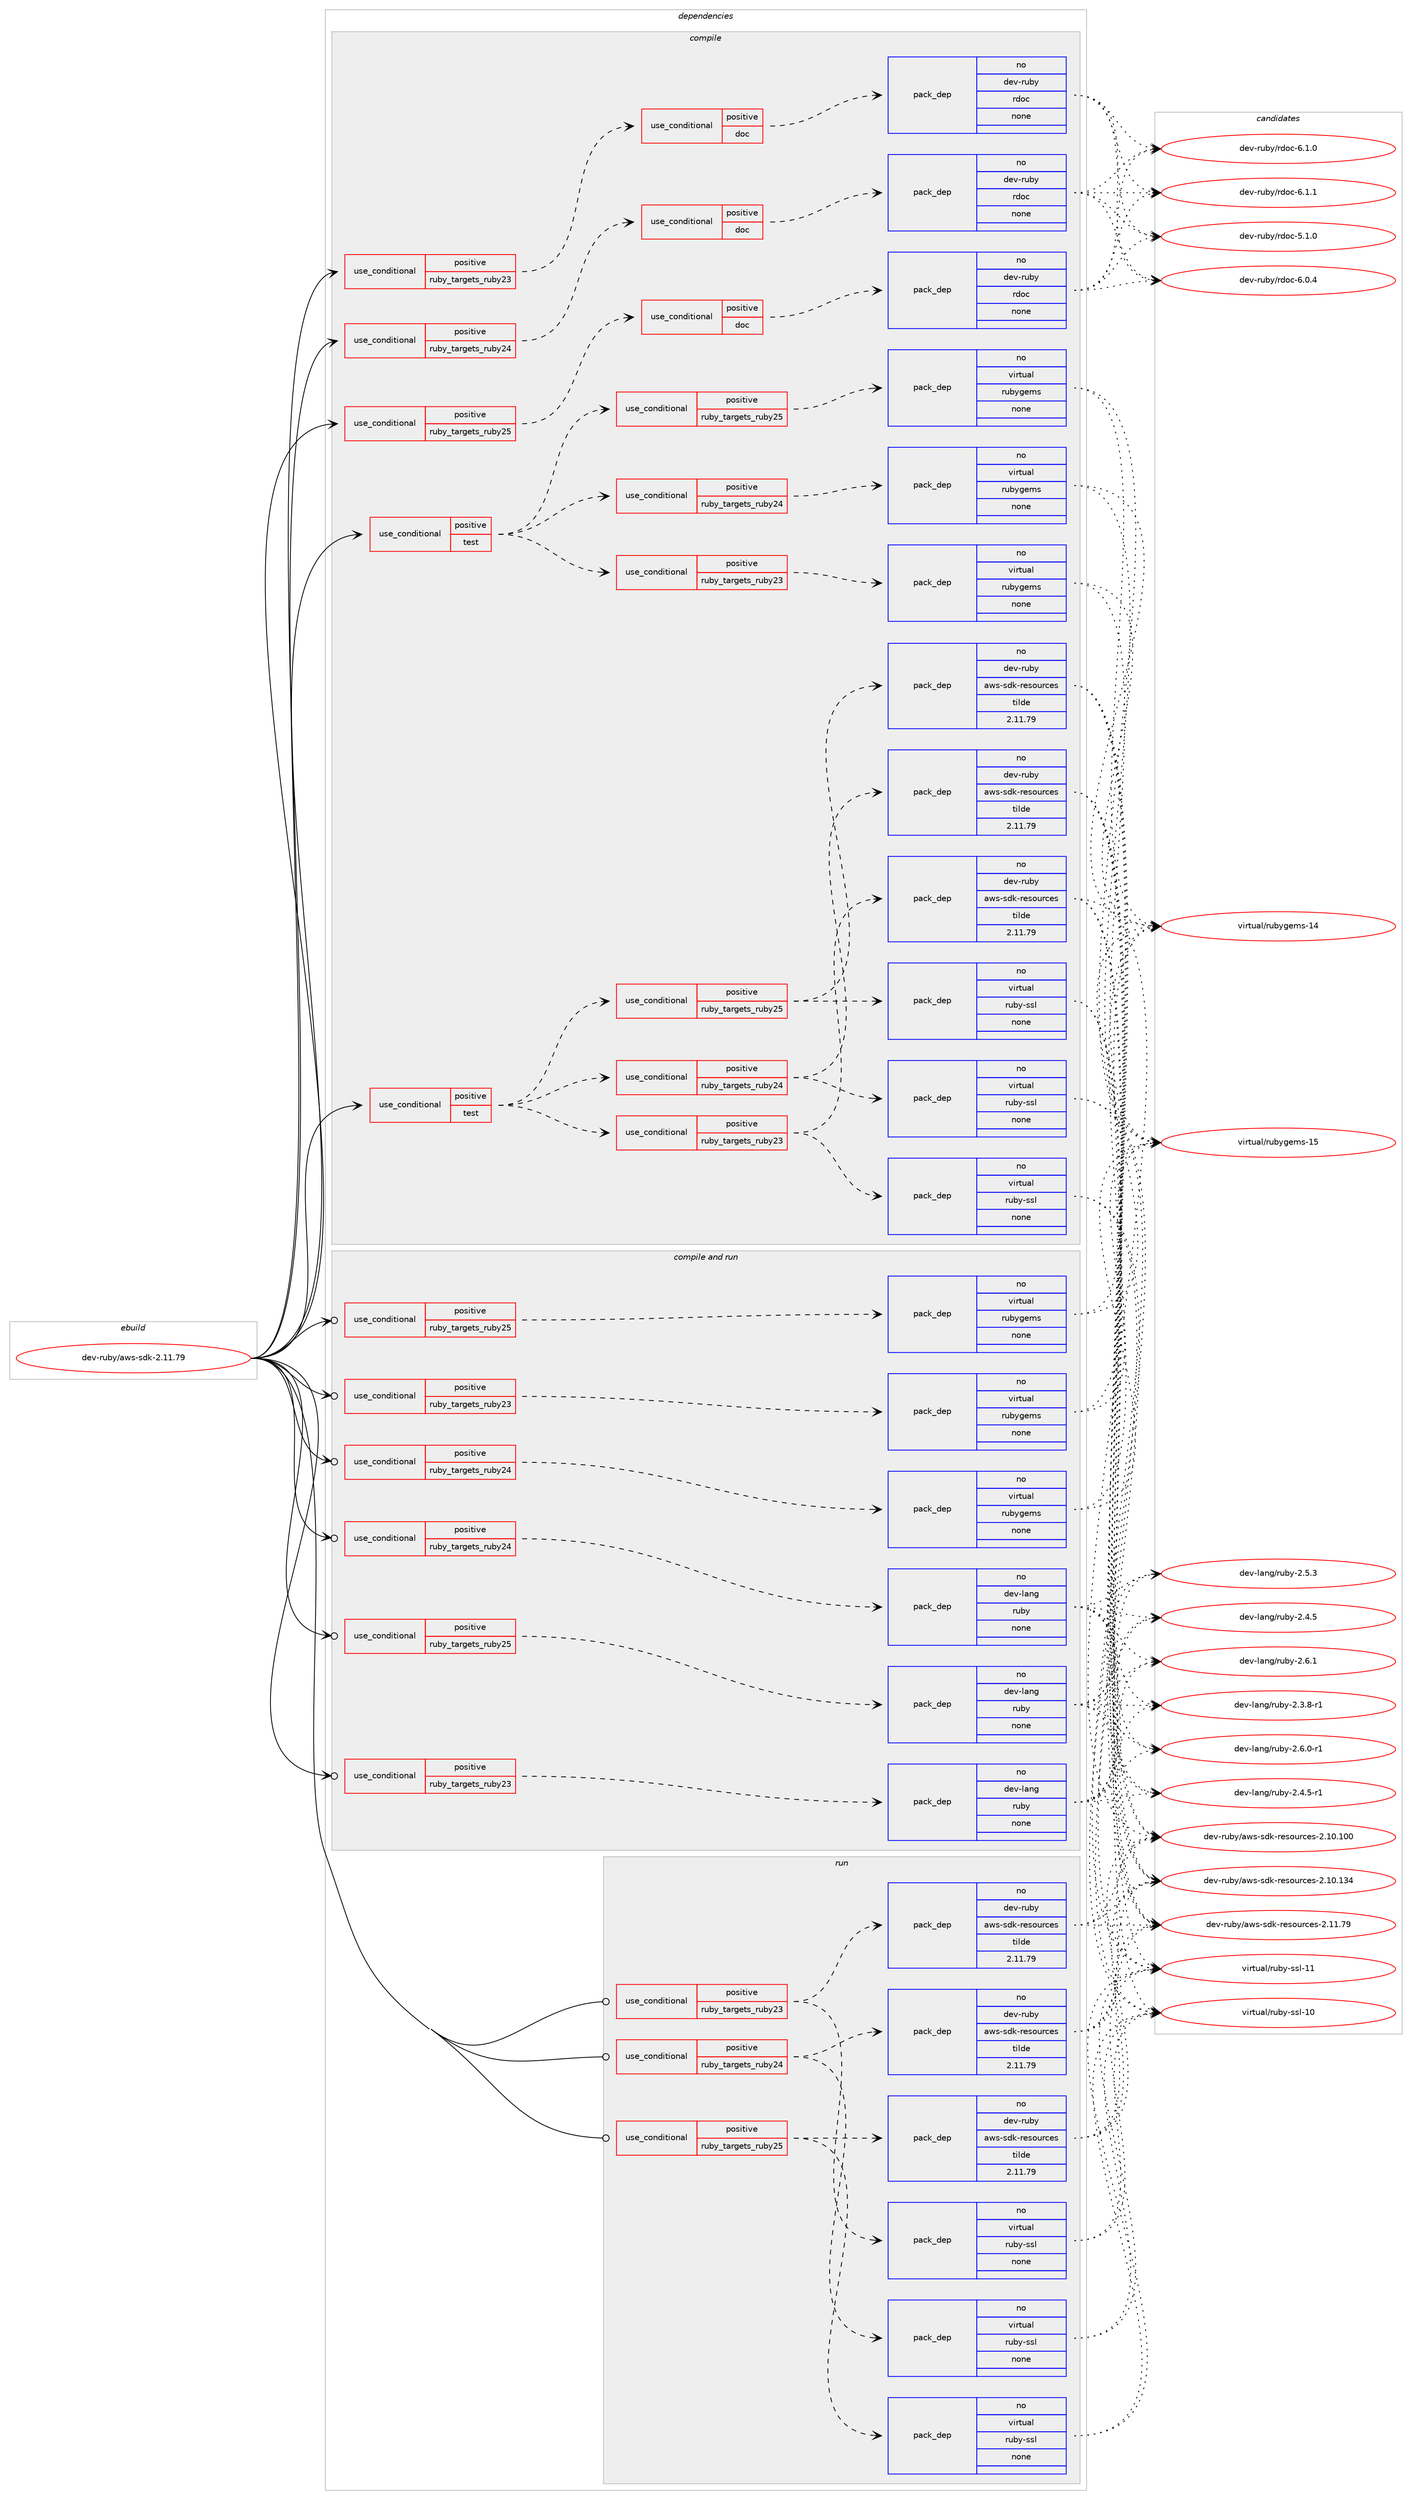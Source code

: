 digraph prolog {

# *************
# Graph options
# *************

newrank=true;
concentrate=true;
compound=true;
graph [rankdir=LR,fontname=Helvetica,fontsize=10,ranksep=1.5];#, ranksep=2.5, nodesep=0.2];
edge  [arrowhead=vee];
node  [fontname=Helvetica,fontsize=10];

# **********
# The ebuild
# **********

subgraph cluster_leftcol {
color=gray;
rank=same;
label=<<i>ebuild</i>>;
id [label="dev-ruby/aws-sdk-2.11.79", color=red, width=4, href="../dev-ruby/aws-sdk-2.11.79.svg"];
}

# ****************
# The dependencies
# ****************

subgraph cluster_midcol {
color=gray;
label=<<i>dependencies</i>>;
subgraph cluster_compile {
fillcolor="#eeeeee";
style=filled;
label=<<i>compile</i>>;
subgraph cond394244 {
dependency1482670 [label=<<TABLE BORDER="0" CELLBORDER="1" CELLSPACING="0" CELLPADDING="4"><TR><TD ROWSPAN="3" CELLPADDING="10">use_conditional</TD></TR><TR><TD>positive</TD></TR><TR><TD>ruby_targets_ruby23</TD></TR></TABLE>>, shape=none, color=red];
subgraph cond394245 {
dependency1482671 [label=<<TABLE BORDER="0" CELLBORDER="1" CELLSPACING="0" CELLPADDING="4"><TR><TD ROWSPAN="3" CELLPADDING="10">use_conditional</TD></TR><TR><TD>positive</TD></TR><TR><TD>doc</TD></TR></TABLE>>, shape=none, color=red];
subgraph pack1064994 {
dependency1482672 [label=<<TABLE BORDER="0" CELLBORDER="1" CELLSPACING="0" CELLPADDING="4" WIDTH="220"><TR><TD ROWSPAN="6" CELLPADDING="30">pack_dep</TD></TR><TR><TD WIDTH="110">no</TD></TR><TR><TD>dev-ruby</TD></TR><TR><TD>rdoc</TD></TR><TR><TD>none</TD></TR><TR><TD></TD></TR></TABLE>>, shape=none, color=blue];
}
dependency1482671:e -> dependency1482672:w [weight=20,style="dashed",arrowhead="vee"];
}
dependency1482670:e -> dependency1482671:w [weight=20,style="dashed",arrowhead="vee"];
}
id:e -> dependency1482670:w [weight=20,style="solid",arrowhead="vee"];
subgraph cond394246 {
dependency1482673 [label=<<TABLE BORDER="0" CELLBORDER="1" CELLSPACING="0" CELLPADDING="4"><TR><TD ROWSPAN="3" CELLPADDING="10">use_conditional</TD></TR><TR><TD>positive</TD></TR><TR><TD>ruby_targets_ruby24</TD></TR></TABLE>>, shape=none, color=red];
subgraph cond394247 {
dependency1482674 [label=<<TABLE BORDER="0" CELLBORDER="1" CELLSPACING="0" CELLPADDING="4"><TR><TD ROWSPAN="3" CELLPADDING="10">use_conditional</TD></TR><TR><TD>positive</TD></TR><TR><TD>doc</TD></TR></TABLE>>, shape=none, color=red];
subgraph pack1064995 {
dependency1482675 [label=<<TABLE BORDER="0" CELLBORDER="1" CELLSPACING="0" CELLPADDING="4" WIDTH="220"><TR><TD ROWSPAN="6" CELLPADDING="30">pack_dep</TD></TR><TR><TD WIDTH="110">no</TD></TR><TR><TD>dev-ruby</TD></TR><TR><TD>rdoc</TD></TR><TR><TD>none</TD></TR><TR><TD></TD></TR></TABLE>>, shape=none, color=blue];
}
dependency1482674:e -> dependency1482675:w [weight=20,style="dashed",arrowhead="vee"];
}
dependency1482673:e -> dependency1482674:w [weight=20,style="dashed",arrowhead="vee"];
}
id:e -> dependency1482673:w [weight=20,style="solid",arrowhead="vee"];
subgraph cond394248 {
dependency1482676 [label=<<TABLE BORDER="0" CELLBORDER="1" CELLSPACING="0" CELLPADDING="4"><TR><TD ROWSPAN="3" CELLPADDING="10">use_conditional</TD></TR><TR><TD>positive</TD></TR><TR><TD>ruby_targets_ruby25</TD></TR></TABLE>>, shape=none, color=red];
subgraph cond394249 {
dependency1482677 [label=<<TABLE BORDER="0" CELLBORDER="1" CELLSPACING="0" CELLPADDING="4"><TR><TD ROWSPAN="3" CELLPADDING="10">use_conditional</TD></TR><TR><TD>positive</TD></TR><TR><TD>doc</TD></TR></TABLE>>, shape=none, color=red];
subgraph pack1064996 {
dependency1482678 [label=<<TABLE BORDER="0" CELLBORDER="1" CELLSPACING="0" CELLPADDING="4" WIDTH="220"><TR><TD ROWSPAN="6" CELLPADDING="30">pack_dep</TD></TR><TR><TD WIDTH="110">no</TD></TR><TR><TD>dev-ruby</TD></TR><TR><TD>rdoc</TD></TR><TR><TD>none</TD></TR><TR><TD></TD></TR></TABLE>>, shape=none, color=blue];
}
dependency1482677:e -> dependency1482678:w [weight=20,style="dashed",arrowhead="vee"];
}
dependency1482676:e -> dependency1482677:w [weight=20,style="dashed",arrowhead="vee"];
}
id:e -> dependency1482676:w [weight=20,style="solid",arrowhead="vee"];
subgraph cond394250 {
dependency1482679 [label=<<TABLE BORDER="0" CELLBORDER="1" CELLSPACING="0" CELLPADDING="4"><TR><TD ROWSPAN="3" CELLPADDING="10">use_conditional</TD></TR><TR><TD>positive</TD></TR><TR><TD>test</TD></TR></TABLE>>, shape=none, color=red];
subgraph cond394251 {
dependency1482680 [label=<<TABLE BORDER="0" CELLBORDER="1" CELLSPACING="0" CELLPADDING="4"><TR><TD ROWSPAN="3" CELLPADDING="10">use_conditional</TD></TR><TR><TD>positive</TD></TR><TR><TD>ruby_targets_ruby23</TD></TR></TABLE>>, shape=none, color=red];
subgraph pack1064997 {
dependency1482681 [label=<<TABLE BORDER="0" CELLBORDER="1" CELLSPACING="0" CELLPADDING="4" WIDTH="220"><TR><TD ROWSPAN="6" CELLPADDING="30">pack_dep</TD></TR><TR><TD WIDTH="110">no</TD></TR><TR><TD>virtual</TD></TR><TR><TD>ruby-ssl</TD></TR><TR><TD>none</TD></TR><TR><TD></TD></TR></TABLE>>, shape=none, color=blue];
}
dependency1482680:e -> dependency1482681:w [weight=20,style="dashed",arrowhead="vee"];
subgraph pack1064998 {
dependency1482682 [label=<<TABLE BORDER="0" CELLBORDER="1" CELLSPACING="0" CELLPADDING="4" WIDTH="220"><TR><TD ROWSPAN="6" CELLPADDING="30">pack_dep</TD></TR><TR><TD WIDTH="110">no</TD></TR><TR><TD>dev-ruby</TD></TR><TR><TD>aws-sdk-resources</TD></TR><TR><TD>tilde</TD></TR><TR><TD>2.11.79</TD></TR></TABLE>>, shape=none, color=blue];
}
dependency1482680:e -> dependency1482682:w [weight=20,style="dashed",arrowhead="vee"];
}
dependency1482679:e -> dependency1482680:w [weight=20,style="dashed",arrowhead="vee"];
subgraph cond394252 {
dependency1482683 [label=<<TABLE BORDER="0" CELLBORDER="1" CELLSPACING="0" CELLPADDING="4"><TR><TD ROWSPAN="3" CELLPADDING="10">use_conditional</TD></TR><TR><TD>positive</TD></TR><TR><TD>ruby_targets_ruby24</TD></TR></TABLE>>, shape=none, color=red];
subgraph pack1064999 {
dependency1482684 [label=<<TABLE BORDER="0" CELLBORDER="1" CELLSPACING="0" CELLPADDING="4" WIDTH="220"><TR><TD ROWSPAN="6" CELLPADDING="30">pack_dep</TD></TR><TR><TD WIDTH="110">no</TD></TR><TR><TD>virtual</TD></TR><TR><TD>ruby-ssl</TD></TR><TR><TD>none</TD></TR><TR><TD></TD></TR></TABLE>>, shape=none, color=blue];
}
dependency1482683:e -> dependency1482684:w [weight=20,style="dashed",arrowhead="vee"];
subgraph pack1065000 {
dependency1482685 [label=<<TABLE BORDER="0" CELLBORDER="1" CELLSPACING="0" CELLPADDING="4" WIDTH="220"><TR><TD ROWSPAN="6" CELLPADDING="30">pack_dep</TD></TR><TR><TD WIDTH="110">no</TD></TR><TR><TD>dev-ruby</TD></TR><TR><TD>aws-sdk-resources</TD></TR><TR><TD>tilde</TD></TR><TR><TD>2.11.79</TD></TR></TABLE>>, shape=none, color=blue];
}
dependency1482683:e -> dependency1482685:w [weight=20,style="dashed",arrowhead="vee"];
}
dependency1482679:e -> dependency1482683:w [weight=20,style="dashed",arrowhead="vee"];
subgraph cond394253 {
dependency1482686 [label=<<TABLE BORDER="0" CELLBORDER="1" CELLSPACING="0" CELLPADDING="4"><TR><TD ROWSPAN="3" CELLPADDING="10">use_conditional</TD></TR><TR><TD>positive</TD></TR><TR><TD>ruby_targets_ruby25</TD></TR></TABLE>>, shape=none, color=red];
subgraph pack1065001 {
dependency1482687 [label=<<TABLE BORDER="0" CELLBORDER="1" CELLSPACING="0" CELLPADDING="4" WIDTH="220"><TR><TD ROWSPAN="6" CELLPADDING="30">pack_dep</TD></TR><TR><TD WIDTH="110">no</TD></TR><TR><TD>virtual</TD></TR><TR><TD>ruby-ssl</TD></TR><TR><TD>none</TD></TR><TR><TD></TD></TR></TABLE>>, shape=none, color=blue];
}
dependency1482686:e -> dependency1482687:w [weight=20,style="dashed",arrowhead="vee"];
subgraph pack1065002 {
dependency1482688 [label=<<TABLE BORDER="0" CELLBORDER="1" CELLSPACING="0" CELLPADDING="4" WIDTH="220"><TR><TD ROWSPAN="6" CELLPADDING="30">pack_dep</TD></TR><TR><TD WIDTH="110">no</TD></TR><TR><TD>dev-ruby</TD></TR><TR><TD>aws-sdk-resources</TD></TR><TR><TD>tilde</TD></TR><TR><TD>2.11.79</TD></TR></TABLE>>, shape=none, color=blue];
}
dependency1482686:e -> dependency1482688:w [weight=20,style="dashed",arrowhead="vee"];
}
dependency1482679:e -> dependency1482686:w [weight=20,style="dashed",arrowhead="vee"];
}
id:e -> dependency1482679:w [weight=20,style="solid",arrowhead="vee"];
subgraph cond394254 {
dependency1482689 [label=<<TABLE BORDER="0" CELLBORDER="1" CELLSPACING="0" CELLPADDING="4"><TR><TD ROWSPAN="3" CELLPADDING="10">use_conditional</TD></TR><TR><TD>positive</TD></TR><TR><TD>test</TD></TR></TABLE>>, shape=none, color=red];
subgraph cond394255 {
dependency1482690 [label=<<TABLE BORDER="0" CELLBORDER="1" CELLSPACING="0" CELLPADDING="4"><TR><TD ROWSPAN="3" CELLPADDING="10">use_conditional</TD></TR><TR><TD>positive</TD></TR><TR><TD>ruby_targets_ruby23</TD></TR></TABLE>>, shape=none, color=red];
subgraph pack1065003 {
dependency1482691 [label=<<TABLE BORDER="0" CELLBORDER="1" CELLSPACING="0" CELLPADDING="4" WIDTH="220"><TR><TD ROWSPAN="6" CELLPADDING="30">pack_dep</TD></TR><TR><TD WIDTH="110">no</TD></TR><TR><TD>virtual</TD></TR><TR><TD>rubygems</TD></TR><TR><TD>none</TD></TR><TR><TD></TD></TR></TABLE>>, shape=none, color=blue];
}
dependency1482690:e -> dependency1482691:w [weight=20,style="dashed",arrowhead="vee"];
}
dependency1482689:e -> dependency1482690:w [weight=20,style="dashed",arrowhead="vee"];
subgraph cond394256 {
dependency1482692 [label=<<TABLE BORDER="0" CELLBORDER="1" CELLSPACING="0" CELLPADDING="4"><TR><TD ROWSPAN="3" CELLPADDING="10">use_conditional</TD></TR><TR><TD>positive</TD></TR><TR><TD>ruby_targets_ruby24</TD></TR></TABLE>>, shape=none, color=red];
subgraph pack1065004 {
dependency1482693 [label=<<TABLE BORDER="0" CELLBORDER="1" CELLSPACING="0" CELLPADDING="4" WIDTH="220"><TR><TD ROWSPAN="6" CELLPADDING="30">pack_dep</TD></TR><TR><TD WIDTH="110">no</TD></TR><TR><TD>virtual</TD></TR><TR><TD>rubygems</TD></TR><TR><TD>none</TD></TR><TR><TD></TD></TR></TABLE>>, shape=none, color=blue];
}
dependency1482692:e -> dependency1482693:w [weight=20,style="dashed",arrowhead="vee"];
}
dependency1482689:e -> dependency1482692:w [weight=20,style="dashed",arrowhead="vee"];
subgraph cond394257 {
dependency1482694 [label=<<TABLE BORDER="0" CELLBORDER="1" CELLSPACING="0" CELLPADDING="4"><TR><TD ROWSPAN="3" CELLPADDING="10">use_conditional</TD></TR><TR><TD>positive</TD></TR><TR><TD>ruby_targets_ruby25</TD></TR></TABLE>>, shape=none, color=red];
subgraph pack1065005 {
dependency1482695 [label=<<TABLE BORDER="0" CELLBORDER="1" CELLSPACING="0" CELLPADDING="4" WIDTH="220"><TR><TD ROWSPAN="6" CELLPADDING="30">pack_dep</TD></TR><TR><TD WIDTH="110">no</TD></TR><TR><TD>virtual</TD></TR><TR><TD>rubygems</TD></TR><TR><TD>none</TD></TR><TR><TD></TD></TR></TABLE>>, shape=none, color=blue];
}
dependency1482694:e -> dependency1482695:w [weight=20,style="dashed",arrowhead="vee"];
}
dependency1482689:e -> dependency1482694:w [weight=20,style="dashed",arrowhead="vee"];
}
id:e -> dependency1482689:w [weight=20,style="solid",arrowhead="vee"];
}
subgraph cluster_compileandrun {
fillcolor="#eeeeee";
style=filled;
label=<<i>compile and run</i>>;
subgraph cond394258 {
dependency1482696 [label=<<TABLE BORDER="0" CELLBORDER="1" CELLSPACING="0" CELLPADDING="4"><TR><TD ROWSPAN="3" CELLPADDING="10">use_conditional</TD></TR><TR><TD>positive</TD></TR><TR><TD>ruby_targets_ruby23</TD></TR></TABLE>>, shape=none, color=red];
subgraph pack1065006 {
dependency1482697 [label=<<TABLE BORDER="0" CELLBORDER="1" CELLSPACING="0" CELLPADDING="4" WIDTH="220"><TR><TD ROWSPAN="6" CELLPADDING="30">pack_dep</TD></TR><TR><TD WIDTH="110">no</TD></TR><TR><TD>dev-lang</TD></TR><TR><TD>ruby</TD></TR><TR><TD>none</TD></TR><TR><TD></TD></TR></TABLE>>, shape=none, color=blue];
}
dependency1482696:e -> dependency1482697:w [weight=20,style="dashed",arrowhead="vee"];
}
id:e -> dependency1482696:w [weight=20,style="solid",arrowhead="odotvee"];
subgraph cond394259 {
dependency1482698 [label=<<TABLE BORDER="0" CELLBORDER="1" CELLSPACING="0" CELLPADDING="4"><TR><TD ROWSPAN="3" CELLPADDING="10">use_conditional</TD></TR><TR><TD>positive</TD></TR><TR><TD>ruby_targets_ruby23</TD></TR></TABLE>>, shape=none, color=red];
subgraph pack1065007 {
dependency1482699 [label=<<TABLE BORDER="0" CELLBORDER="1" CELLSPACING="0" CELLPADDING="4" WIDTH="220"><TR><TD ROWSPAN="6" CELLPADDING="30">pack_dep</TD></TR><TR><TD WIDTH="110">no</TD></TR><TR><TD>virtual</TD></TR><TR><TD>rubygems</TD></TR><TR><TD>none</TD></TR><TR><TD></TD></TR></TABLE>>, shape=none, color=blue];
}
dependency1482698:e -> dependency1482699:w [weight=20,style="dashed",arrowhead="vee"];
}
id:e -> dependency1482698:w [weight=20,style="solid",arrowhead="odotvee"];
subgraph cond394260 {
dependency1482700 [label=<<TABLE BORDER="0" CELLBORDER="1" CELLSPACING="0" CELLPADDING="4"><TR><TD ROWSPAN="3" CELLPADDING="10">use_conditional</TD></TR><TR><TD>positive</TD></TR><TR><TD>ruby_targets_ruby24</TD></TR></TABLE>>, shape=none, color=red];
subgraph pack1065008 {
dependency1482701 [label=<<TABLE BORDER="0" CELLBORDER="1" CELLSPACING="0" CELLPADDING="4" WIDTH="220"><TR><TD ROWSPAN="6" CELLPADDING="30">pack_dep</TD></TR><TR><TD WIDTH="110">no</TD></TR><TR><TD>dev-lang</TD></TR><TR><TD>ruby</TD></TR><TR><TD>none</TD></TR><TR><TD></TD></TR></TABLE>>, shape=none, color=blue];
}
dependency1482700:e -> dependency1482701:w [weight=20,style="dashed",arrowhead="vee"];
}
id:e -> dependency1482700:w [weight=20,style="solid",arrowhead="odotvee"];
subgraph cond394261 {
dependency1482702 [label=<<TABLE BORDER="0" CELLBORDER="1" CELLSPACING="0" CELLPADDING="4"><TR><TD ROWSPAN="3" CELLPADDING="10">use_conditional</TD></TR><TR><TD>positive</TD></TR><TR><TD>ruby_targets_ruby24</TD></TR></TABLE>>, shape=none, color=red];
subgraph pack1065009 {
dependency1482703 [label=<<TABLE BORDER="0" CELLBORDER="1" CELLSPACING="0" CELLPADDING="4" WIDTH="220"><TR><TD ROWSPAN="6" CELLPADDING="30">pack_dep</TD></TR><TR><TD WIDTH="110">no</TD></TR><TR><TD>virtual</TD></TR><TR><TD>rubygems</TD></TR><TR><TD>none</TD></TR><TR><TD></TD></TR></TABLE>>, shape=none, color=blue];
}
dependency1482702:e -> dependency1482703:w [weight=20,style="dashed",arrowhead="vee"];
}
id:e -> dependency1482702:w [weight=20,style="solid",arrowhead="odotvee"];
subgraph cond394262 {
dependency1482704 [label=<<TABLE BORDER="0" CELLBORDER="1" CELLSPACING="0" CELLPADDING="4"><TR><TD ROWSPAN="3" CELLPADDING="10">use_conditional</TD></TR><TR><TD>positive</TD></TR><TR><TD>ruby_targets_ruby25</TD></TR></TABLE>>, shape=none, color=red];
subgraph pack1065010 {
dependency1482705 [label=<<TABLE BORDER="0" CELLBORDER="1" CELLSPACING="0" CELLPADDING="4" WIDTH="220"><TR><TD ROWSPAN="6" CELLPADDING="30">pack_dep</TD></TR><TR><TD WIDTH="110">no</TD></TR><TR><TD>dev-lang</TD></TR><TR><TD>ruby</TD></TR><TR><TD>none</TD></TR><TR><TD></TD></TR></TABLE>>, shape=none, color=blue];
}
dependency1482704:e -> dependency1482705:w [weight=20,style="dashed",arrowhead="vee"];
}
id:e -> dependency1482704:w [weight=20,style="solid",arrowhead="odotvee"];
subgraph cond394263 {
dependency1482706 [label=<<TABLE BORDER="0" CELLBORDER="1" CELLSPACING="0" CELLPADDING="4"><TR><TD ROWSPAN="3" CELLPADDING="10">use_conditional</TD></TR><TR><TD>positive</TD></TR><TR><TD>ruby_targets_ruby25</TD></TR></TABLE>>, shape=none, color=red];
subgraph pack1065011 {
dependency1482707 [label=<<TABLE BORDER="0" CELLBORDER="1" CELLSPACING="0" CELLPADDING="4" WIDTH="220"><TR><TD ROWSPAN="6" CELLPADDING="30">pack_dep</TD></TR><TR><TD WIDTH="110">no</TD></TR><TR><TD>virtual</TD></TR><TR><TD>rubygems</TD></TR><TR><TD>none</TD></TR><TR><TD></TD></TR></TABLE>>, shape=none, color=blue];
}
dependency1482706:e -> dependency1482707:w [weight=20,style="dashed",arrowhead="vee"];
}
id:e -> dependency1482706:w [weight=20,style="solid",arrowhead="odotvee"];
}
subgraph cluster_run {
fillcolor="#eeeeee";
style=filled;
label=<<i>run</i>>;
subgraph cond394264 {
dependency1482708 [label=<<TABLE BORDER="0" CELLBORDER="1" CELLSPACING="0" CELLPADDING="4"><TR><TD ROWSPAN="3" CELLPADDING="10">use_conditional</TD></TR><TR><TD>positive</TD></TR><TR><TD>ruby_targets_ruby23</TD></TR></TABLE>>, shape=none, color=red];
subgraph pack1065012 {
dependency1482709 [label=<<TABLE BORDER="0" CELLBORDER="1" CELLSPACING="0" CELLPADDING="4" WIDTH="220"><TR><TD ROWSPAN="6" CELLPADDING="30">pack_dep</TD></TR><TR><TD WIDTH="110">no</TD></TR><TR><TD>virtual</TD></TR><TR><TD>ruby-ssl</TD></TR><TR><TD>none</TD></TR><TR><TD></TD></TR></TABLE>>, shape=none, color=blue];
}
dependency1482708:e -> dependency1482709:w [weight=20,style="dashed",arrowhead="vee"];
subgraph pack1065013 {
dependency1482710 [label=<<TABLE BORDER="0" CELLBORDER="1" CELLSPACING="0" CELLPADDING="4" WIDTH="220"><TR><TD ROWSPAN="6" CELLPADDING="30">pack_dep</TD></TR><TR><TD WIDTH="110">no</TD></TR><TR><TD>dev-ruby</TD></TR><TR><TD>aws-sdk-resources</TD></TR><TR><TD>tilde</TD></TR><TR><TD>2.11.79</TD></TR></TABLE>>, shape=none, color=blue];
}
dependency1482708:e -> dependency1482710:w [weight=20,style="dashed",arrowhead="vee"];
}
id:e -> dependency1482708:w [weight=20,style="solid",arrowhead="odot"];
subgraph cond394265 {
dependency1482711 [label=<<TABLE BORDER="0" CELLBORDER="1" CELLSPACING="0" CELLPADDING="4"><TR><TD ROWSPAN="3" CELLPADDING="10">use_conditional</TD></TR><TR><TD>positive</TD></TR><TR><TD>ruby_targets_ruby24</TD></TR></TABLE>>, shape=none, color=red];
subgraph pack1065014 {
dependency1482712 [label=<<TABLE BORDER="0" CELLBORDER="1" CELLSPACING="0" CELLPADDING="4" WIDTH="220"><TR><TD ROWSPAN="6" CELLPADDING="30">pack_dep</TD></TR><TR><TD WIDTH="110">no</TD></TR><TR><TD>virtual</TD></TR><TR><TD>ruby-ssl</TD></TR><TR><TD>none</TD></TR><TR><TD></TD></TR></TABLE>>, shape=none, color=blue];
}
dependency1482711:e -> dependency1482712:w [weight=20,style="dashed",arrowhead="vee"];
subgraph pack1065015 {
dependency1482713 [label=<<TABLE BORDER="0" CELLBORDER="1" CELLSPACING="0" CELLPADDING="4" WIDTH="220"><TR><TD ROWSPAN="6" CELLPADDING="30">pack_dep</TD></TR><TR><TD WIDTH="110">no</TD></TR><TR><TD>dev-ruby</TD></TR><TR><TD>aws-sdk-resources</TD></TR><TR><TD>tilde</TD></TR><TR><TD>2.11.79</TD></TR></TABLE>>, shape=none, color=blue];
}
dependency1482711:e -> dependency1482713:w [weight=20,style="dashed",arrowhead="vee"];
}
id:e -> dependency1482711:w [weight=20,style="solid",arrowhead="odot"];
subgraph cond394266 {
dependency1482714 [label=<<TABLE BORDER="0" CELLBORDER="1" CELLSPACING="0" CELLPADDING="4"><TR><TD ROWSPAN="3" CELLPADDING="10">use_conditional</TD></TR><TR><TD>positive</TD></TR><TR><TD>ruby_targets_ruby25</TD></TR></TABLE>>, shape=none, color=red];
subgraph pack1065016 {
dependency1482715 [label=<<TABLE BORDER="0" CELLBORDER="1" CELLSPACING="0" CELLPADDING="4" WIDTH="220"><TR><TD ROWSPAN="6" CELLPADDING="30">pack_dep</TD></TR><TR><TD WIDTH="110">no</TD></TR><TR><TD>virtual</TD></TR><TR><TD>ruby-ssl</TD></TR><TR><TD>none</TD></TR><TR><TD></TD></TR></TABLE>>, shape=none, color=blue];
}
dependency1482714:e -> dependency1482715:w [weight=20,style="dashed",arrowhead="vee"];
subgraph pack1065017 {
dependency1482716 [label=<<TABLE BORDER="0" CELLBORDER="1" CELLSPACING="0" CELLPADDING="4" WIDTH="220"><TR><TD ROWSPAN="6" CELLPADDING="30">pack_dep</TD></TR><TR><TD WIDTH="110">no</TD></TR><TR><TD>dev-ruby</TD></TR><TR><TD>aws-sdk-resources</TD></TR><TR><TD>tilde</TD></TR><TR><TD>2.11.79</TD></TR></TABLE>>, shape=none, color=blue];
}
dependency1482714:e -> dependency1482716:w [weight=20,style="dashed",arrowhead="vee"];
}
id:e -> dependency1482714:w [weight=20,style="solid",arrowhead="odot"];
}
}

# **************
# The candidates
# **************

subgraph cluster_choices {
rank=same;
color=gray;
label=<<i>candidates</i>>;

subgraph choice1064994 {
color=black;
nodesep=1;
choice10010111845114117981214711410011199455346494648 [label="dev-ruby/rdoc-5.1.0", color=red, width=4,href="../dev-ruby/rdoc-5.1.0.svg"];
choice10010111845114117981214711410011199455446484652 [label="dev-ruby/rdoc-6.0.4", color=red, width=4,href="../dev-ruby/rdoc-6.0.4.svg"];
choice10010111845114117981214711410011199455446494648 [label="dev-ruby/rdoc-6.1.0", color=red, width=4,href="../dev-ruby/rdoc-6.1.0.svg"];
choice10010111845114117981214711410011199455446494649 [label="dev-ruby/rdoc-6.1.1", color=red, width=4,href="../dev-ruby/rdoc-6.1.1.svg"];
dependency1482672:e -> choice10010111845114117981214711410011199455346494648:w [style=dotted,weight="100"];
dependency1482672:e -> choice10010111845114117981214711410011199455446484652:w [style=dotted,weight="100"];
dependency1482672:e -> choice10010111845114117981214711410011199455446494648:w [style=dotted,weight="100"];
dependency1482672:e -> choice10010111845114117981214711410011199455446494649:w [style=dotted,weight="100"];
}
subgraph choice1064995 {
color=black;
nodesep=1;
choice10010111845114117981214711410011199455346494648 [label="dev-ruby/rdoc-5.1.0", color=red, width=4,href="../dev-ruby/rdoc-5.1.0.svg"];
choice10010111845114117981214711410011199455446484652 [label="dev-ruby/rdoc-6.0.4", color=red, width=4,href="../dev-ruby/rdoc-6.0.4.svg"];
choice10010111845114117981214711410011199455446494648 [label="dev-ruby/rdoc-6.1.0", color=red, width=4,href="../dev-ruby/rdoc-6.1.0.svg"];
choice10010111845114117981214711410011199455446494649 [label="dev-ruby/rdoc-6.1.1", color=red, width=4,href="../dev-ruby/rdoc-6.1.1.svg"];
dependency1482675:e -> choice10010111845114117981214711410011199455346494648:w [style=dotted,weight="100"];
dependency1482675:e -> choice10010111845114117981214711410011199455446484652:w [style=dotted,weight="100"];
dependency1482675:e -> choice10010111845114117981214711410011199455446494648:w [style=dotted,weight="100"];
dependency1482675:e -> choice10010111845114117981214711410011199455446494649:w [style=dotted,weight="100"];
}
subgraph choice1064996 {
color=black;
nodesep=1;
choice10010111845114117981214711410011199455346494648 [label="dev-ruby/rdoc-5.1.0", color=red, width=4,href="../dev-ruby/rdoc-5.1.0.svg"];
choice10010111845114117981214711410011199455446484652 [label="dev-ruby/rdoc-6.0.4", color=red, width=4,href="../dev-ruby/rdoc-6.0.4.svg"];
choice10010111845114117981214711410011199455446494648 [label="dev-ruby/rdoc-6.1.0", color=red, width=4,href="../dev-ruby/rdoc-6.1.0.svg"];
choice10010111845114117981214711410011199455446494649 [label="dev-ruby/rdoc-6.1.1", color=red, width=4,href="../dev-ruby/rdoc-6.1.1.svg"];
dependency1482678:e -> choice10010111845114117981214711410011199455346494648:w [style=dotted,weight="100"];
dependency1482678:e -> choice10010111845114117981214711410011199455446484652:w [style=dotted,weight="100"];
dependency1482678:e -> choice10010111845114117981214711410011199455446494648:w [style=dotted,weight="100"];
dependency1482678:e -> choice10010111845114117981214711410011199455446494649:w [style=dotted,weight="100"];
}
subgraph choice1064997 {
color=black;
nodesep=1;
choice11810511411611797108471141179812145115115108454948 [label="virtual/ruby-ssl-10", color=red, width=4,href="../virtual/ruby-ssl-10.svg"];
choice11810511411611797108471141179812145115115108454949 [label="virtual/ruby-ssl-11", color=red, width=4,href="../virtual/ruby-ssl-11.svg"];
dependency1482681:e -> choice11810511411611797108471141179812145115115108454948:w [style=dotted,weight="100"];
dependency1482681:e -> choice11810511411611797108471141179812145115115108454949:w [style=dotted,weight="100"];
}
subgraph choice1064998 {
color=black;
nodesep=1;
choice10010111845114117981214797119115451151001074511410111511111711499101115455046494846494848 [label="dev-ruby/aws-sdk-resources-2.10.100", color=red, width=4,href="../dev-ruby/aws-sdk-resources-2.10.100.svg"];
choice10010111845114117981214797119115451151001074511410111511111711499101115455046494846495152 [label="dev-ruby/aws-sdk-resources-2.10.134", color=red, width=4,href="../dev-ruby/aws-sdk-resources-2.10.134.svg"];
choice100101118451141179812147971191154511510010745114101115111117114991011154550464949465557 [label="dev-ruby/aws-sdk-resources-2.11.79", color=red, width=4,href="../dev-ruby/aws-sdk-resources-2.11.79.svg"];
dependency1482682:e -> choice10010111845114117981214797119115451151001074511410111511111711499101115455046494846494848:w [style=dotted,weight="100"];
dependency1482682:e -> choice10010111845114117981214797119115451151001074511410111511111711499101115455046494846495152:w [style=dotted,weight="100"];
dependency1482682:e -> choice100101118451141179812147971191154511510010745114101115111117114991011154550464949465557:w [style=dotted,weight="100"];
}
subgraph choice1064999 {
color=black;
nodesep=1;
choice11810511411611797108471141179812145115115108454948 [label="virtual/ruby-ssl-10", color=red, width=4,href="../virtual/ruby-ssl-10.svg"];
choice11810511411611797108471141179812145115115108454949 [label="virtual/ruby-ssl-11", color=red, width=4,href="../virtual/ruby-ssl-11.svg"];
dependency1482684:e -> choice11810511411611797108471141179812145115115108454948:w [style=dotted,weight="100"];
dependency1482684:e -> choice11810511411611797108471141179812145115115108454949:w [style=dotted,weight="100"];
}
subgraph choice1065000 {
color=black;
nodesep=1;
choice10010111845114117981214797119115451151001074511410111511111711499101115455046494846494848 [label="dev-ruby/aws-sdk-resources-2.10.100", color=red, width=4,href="../dev-ruby/aws-sdk-resources-2.10.100.svg"];
choice10010111845114117981214797119115451151001074511410111511111711499101115455046494846495152 [label="dev-ruby/aws-sdk-resources-2.10.134", color=red, width=4,href="../dev-ruby/aws-sdk-resources-2.10.134.svg"];
choice100101118451141179812147971191154511510010745114101115111117114991011154550464949465557 [label="dev-ruby/aws-sdk-resources-2.11.79", color=red, width=4,href="../dev-ruby/aws-sdk-resources-2.11.79.svg"];
dependency1482685:e -> choice10010111845114117981214797119115451151001074511410111511111711499101115455046494846494848:w [style=dotted,weight="100"];
dependency1482685:e -> choice10010111845114117981214797119115451151001074511410111511111711499101115455046494846495152:w [style=dotted,weight="100"];
dependency1482685:e -> choice100101118451141179812147971191154511510010745114101115111117114991011154550464949465557:w [style=dotted,weight="100"];
}
subgraph choice1065001 {
color=black;
nodesep=1;
choice11810511411611797108471141179812145115115108454948 [label="virtual/ruby-ssl-10", color=red, width=4,href="../virtual/ruby-ssl-10.svg"];
choice11810511411611797108471141179812145115115108454949 [label="virtual/ruby-ssl-11", color=red, width=4,href="../virtual/ruby-ssl-11.svg"];
dependency1482687:e -> choice11810511411611797108471141179812145115115108454948:w [style=dotted,weight="100"];
dependency1482687:e -> choice11810511411611797108471141179812145115115108454949:w [style=dotted,weight="100"];
}
subgraph choice1065002 {
color=black;
nodesep=1;
choice10010111845114117981214797119115451151001074511410111511111711499101115455046494846494848 [label="dev-ruby/aws-sdk-resources-2.10.100", color=red, width=4,href="../dev-ruby/aws-sdk-resources-2.10.100.svg"];
choice10010111845114117981214797119115451151001074511410111511111711499101115455046494846495152 [label="dev-ruby/aws-sdk-resources-2.10.134", color=red, width=4,href="../dev-ruby/aws-sdk-resources-2.10.134.svg"];
choice100101118451141179812147971191154511510010745114101115111117114991011154550464949465557 [label="dev-ruby/aws-sdk-resources-2.11.79", color=red, width=4,href="../dev-ruby/aws-sdk-resources-2.11.79.svg"];
dependency1482688:e -> choice10010111845114117981214797119115451151001074511410111511111711499101115455046494846494848:w [style=dotted,weight="100"];
dependency1482688:e -> choice10010111845114117981214797119115451151001074511410111511111711499101115455046494846495152:w [style=dotted,weight="100"];
dependency1482688:e -> choice100101118451141179812147971191154511510010745114101115111117114991011154550464949465557:w [style=dotted,weight="100"];
}
subgraph choice1065003 {
color=black;
nodesep=1;
choice118105114116117971084711411798121103101109115454952 [label="virtual/rubygems-14", color=red, width=4,href="../virtual/rubygems-14.svg"];
choice118105114116117971084711411798121103101109115454953 [label="virtual/rubygems-15", color=red, width=4,href="../virtual/rubygems-15.svg"];
dependency1482691:e -> choice118105114116117971084711411798121103101109115454952:w [style=dotted,weight="100"];
dependency1482691:e -> choice118105114116117971084711411798121103101109115454953:w [style=dotted,weight="100"];
}
subgraph choice1065004 {
color=black;
nodesep=1;
choice118105114116117971084711411798121103101109115454952 [label="virtual/rubygems-14", color=red, width=4,href="../virtual/rubygems-14.svg"];
choice118105114116117971084711411798121103101109115454953 [label="virtual/rubygems-15", color=red, width=4,href="../virtual/rubygems-15.svg"];
dependency1482693:e -> choice118105114116117971084711411798121103101109115454952:w [style=dotted,weight="100"];
dependency1482693:e -> choice118105114116117971084711411798121103101109115454953:w [style=dotted,weight="100"];
}
subgraph choice1065005 {
color=black;
nodesep=1;
choice118105114116117971084711411798121103101109115454952 [label="virtual/rubygems-14", color=red, width=4,href="../virtual/rubygems-14.svg"];
choice118105114116117971084711411798121103101109115454953 [label="virtual/rubygems-15", color=red, width=4,href="../virtual/rubygems-15.svg"];
dependency1482695:e -> choice118105114116117971084711411798121103101109115454952:w [style=dotted,weight="100"];
dependency1482695:e -> choice118105114116117971084711411798121103101109115454953:w [style=dotted,weight="100"];
}
subgraph choice1065006 {
color=black;
nodesep=1;
choice100101118451089711010347114117981214550465146564511449 [label="dev-lang/ruby-2.3.8-r1", color=red, width=4,href="../dev-lang/ruby-2.3.8-r1.svg"];
choice10010111845108971101034711411798121455046524653 [label="dev-lang/ruby-2.4.5", color=red, width=4,href="../dev-lang/ruby-2.4.5.svg"];
choice100101118451089711010347114117981214550465246534511449 [label="dev-lang/ruby-2.4.5-r1", color=red, width=4,href="../dev-lang/ruby-2.4.5-r1.svg"];
choice10010111845108971101034711411798121455046534651 [label="dev-lang/ruby-2.5.3", color=red, width=4,href="../dev-lang/ruby-2.5.3.svg"];
choice100101118451089711010347114117981214550465446484511449 [label="dev-lang/ruby-2.6.0-r1", color=red, width=4,href="../dev-lang/ruby-2.6.0-r1.svg"];
choice10010111845108971101034711411798121455046544649 [label="dev-lang/ruby-2.6.1", color=red, width=4,href="../dev-lang/ruby-2.6.1.svg"];
dependency1482697:e -> choice100101118451089711010347114117981214550465146564511449:w [style=dotted,weight="100"];
dependency1482697:e -> choice10010111845108971101034711411798121455046524653:w [style=dotted,weight="100"];
dependency1482697:e -> choice100101118451089711010347114117981214550465246534511449:w [style=dotted,weight="100"];
dependency1482697:e -> choice10010111845108971101034711411798121455046534651:w [style=dotted,weight="100"];
dependency1482697:e -> choice100101118451089711010347114117981214550465446484511449:w [style=dotted,weight="100"];
dependency1482697:e -> choice10010111845108971101034711411798121455046544649:w [style=dotted,weight="100"];
}
subgraph choice1065007 {
color=black;
nodesep=1;
choice118105114116117971084711411798121103101109115454952 [label="virtual/rubygems-14", color=red, width=4,href="../virtual/rubygems-14.svg"];
choice118105114116117971084711411798121103101109115454953 [label="virtual/rubygems-15", color=red, width=4,href="../virtual/rubygems-15.svg"];
dependency1482699:e -> choice118105114116117971084711411798121103101109115454952:w [style=dotted,weight="100"];
dependency1482699:e -> choice118105114116117971084711411798121103101109115454953:w [style=dotted,weight="100"];
}
subgraph choice1065008 {
color=black;
nodesep=1;
choice100101118451089711010347114117981214550465146564511449 [label="dev-lang/ruby-2.3.8-r1", color=red, width=4,href="../dev-lang/ruby-2.3.8-r1.svg"];
choice10010111845108971101034711411798121455046524653 [label="dev-lang/ruby-2.4.5", color=red, width=4,href="../dev-lang/ruby-2.4.5.svg"];
choice100101118451089711010347114117981214550465246534511449 [label="dev-lang/ruby-2.4.5-r1", color=red, width=4,href="../dev-lang/ruby-2.4.5-r1.svg"];
choice10010111845108971101034711411798121455046534651 [label="dev-lang/ruby-2.5.3", color=red, width=4,href="../dev-lang/ruby-2.5.3.svg"];
choice100101118451089711010347114117981214550465446484511449 [label="dev-lang/ruby-2.6.0-r1", color=red, width=4,href="../dev-lang/ruby-2.6.0-r1.svg"];
choice10010111845108971101034711411798121455046544649 [label="dev-lang/ruby-2.6.1", color=red, width=4,href="../dev-lang/ruby-2.6.1.svg"];
dependency1482701:e -> choice100101118451089711010347114117981214550465146564511449:w [style=dotted,weight="100"];
dependency1482701:e -> choice10010111845108971101034711411798121455046524653:w [style=dotted,weight="100"];
dependency1482701:e -> choice100101118451089711010347114117981214550465246534511449:w [style=dotted,weight="100"];
dependency1482701:e -> choice10010111845108971101034711411798121455046534651:w [style=dotted,weight="100"];
dependency1482701:e -> choice100101118451089711010347114117981214550465446484511449:w [style=dotted,weight="100"];
dependency1482701:e -> choice10010111845108971101034711411798121455046544649:w [style=dotted,weight="100"];
}
subgraph choice1065009 {
color=black;
nodesep=1;
choice118105114116117971084711411798121103101109115454952 [label="virtual/rubygems-14", color=red, width=4,href="../virtual/rubygems-14.svg"];
choice118105114116117971084711411798121103101109115454953 [label="virtual/rubygems-15", color=red, width=4,href="../virtual/rubygems-15.svg"];
dependency1482703:e -> choice118105114116117971084711411798121103101109115454952:w [style=dotted,weight="100"];
dependency1482703:e -> choice118105114116117971084711411798121103101109115454953:w [style=dotted,weight="100"];
}
subgraph choice1065010 {
color=black;
nodesep=1;
choice100101118451089711010347114117981214550465146564511449 [label="dev-lang/ruby-2.3.8-r1", color=red, width=4,href="../dev-lang/ruby-2.3.8-r1.svg"];
choice10010111845108971101034711411798121455046524653 [label="dev-lang/ruby-2.4.5", color=red, width=4,href="../dev-lang/ruby-2.4.5.svg"];
choice100101118451089711010347114117981214550465246534511449 [label="dev-lang/ruby-2.4.5-r1", color=red, width=4,href="../dev-lang/ruby-2.4.5-r1.svg"];
choice10010111845108971101034711411798121455046534651 [label="dev-lang/ruby-2.5.3", color=red, width=4,href="../dev-lang/ruby-2.5.3.svg"];
choice100101118451089711010347114117981214550465446484511449 [label="dev-lang/ruby-2.6.0-r1", color=red, width=4,href="../dev-lang/ruby-2.6.0-r1.svg"];
choice10010111845108971101034711411798121455046544649 [label="dev-lang/ruby-2.6.1", color=red, width=4,href="../dev-lang/ruby-2.6.1.svg"];
dependency1482705:e -> choice100101118451089711010347114117981214550465146564511449:w [style=dotted,weight="100"];
dependency1482705:e -> choice10010111845108971101034711411798121455046524653:w [style=dotted,weight="100"];
dependency1482705:e -> choice100101118451089711010347114117981214550465246534511449:w [style=dotted,weight="100"];
dependency1482705:e -> choice10010111845108971101034711411798121455046534651:w [style=dotted,weight="100"];
dependency1482705:e -> choice100101118451089711010347114117981214550465446484511449:w [style=dotted,weight="100"];
dependency1482705:e -> choice10010111845108971101034711411798121455046544649:w [style=dotted,weight="100"];
}
subgraph choice1065011 {
color=black;
nodesep=1;
choice118105114116117971084711411798121103101109115454952 [label="virtual/rubygems-14", color=red, width=4,href="../virtual/rubygems-14.svg"];
choice118105114116117971084711411798121103101109115454953 [label="virtual/rubygems-15", color=red, width=4,href="../virtual/rubygems-15.svg"];
dependency1482707:e -> choice118105114116117971084711411798121103101109115454952:w [style=dotted,weight="100"];
dependency1482707:e -> choice118105114116117971084711411798121103101109115454953:w [style=dotted,weight="100"];
}
subgraph choice1065012 {
color=black;
nodesep=1;
choice11810511411611797108471141179812145115115108454948 [label="virtual/ruby-ssl-10", color=red, width=4,href="../virtual/ruby-ssl-10.svg"];
choice11810511411611797108471141179812145115115108454949 [label="virtual/ruby-ssl-11", color=red, width=4,href="../virtual/ruby-ssl-11.svg"];
dependency1482709:e -> choice11810511411611797108471141179812145115115108454948:w [style=dotted,weight="100"];
dependency1482709:e -> choice11810511411611797108471141179812145115115108454949:w [style=dotted,weight="100"];
}
subgraph choice1065013 {
color=black;
nodesep=1;
choice10010111845114117981214797119115451151001074511410111511111711499101115455046494846494848 [label="dev-ruby/aws-sdk-resources-2.10.100", color=red, width=4,href="../dev-ruby/aws-sdk-resources-2.10.100.svg"];
choice10010111845114117981214797119115451151001074511410111511111711499101115455046494846495152 [label="dev-ruby/aws-sdk-resources-2.10.134", color=red, width=4,href="../dev-ruby/aws-sdk-resources-2.10.134.svg"];
choice100101118451141179812147971191154511510010745114101115111117114991011154550464949465557 [label="dev-ruby/aws-sdk-resources-2.11.79", color=red, width=4,href="../dev-ruby/aws-sdk-resources-2.11.79.svg"];
dependency1482710:e -> choice10010111845114117981214797119115451151001074511410111511111711499101115455046494846494848:w [style=dotted,weight="100"];
dependency1482710:e -> choice10010111845114117981214797119115451151001074511410111511111711499101115455046494846495152:w [style=dotted,weight="100"];
dependency1482710:e -> choice100101118451141179812147971191154511510010745114101115111117114991011154550464949465557:w [style=dotted,weight="100"];
}
subgraph choice1065014 {
color=black;
nodesep=1;
choice11810511411611797108471141179812145115115108454948 [label="virtual/ruby-ssl-10", color=red, width=4,href="../virtual/ruby-ssl-10.svg"];
choice11810511411611797108471141179812145115115108454949 [label="virtual/ruby-ssl-11", color=red, width=4,href="../virtual/ruby-ssl-11.svg"];
dependency1482712:e -> choice11810511411611797108471141179812145115115108454948:w [style=dotted,weight="100"];
dependency1482712:e -> choice11810511411611797108471141179812145115115108454949:w [style=dotted,weight="100"];
}
subgraph choice1065015 {
color=black;
nodesep=1;
choice10010111845114117981214797119115451151001074511410111511111711499101115455046494846494848 [label="dev-ruby/aws-sdk-resources-2.10.100", color=red, width=4,href="../dev-ruby/aws-sdk-resources-2.10.100.svg"];
choice10010111845114117981214797119115451151001074511410111511111711499101115455046494846495152 [label="dev-ruby/aws-sdk-resources-2.10.134", color=red, width=4,href="../dev-ruby/aws-sdk-resources-2.10.134.svg"];
choice100101118451141179812147971191154511510010745114101115111117114991011154550464949465557 [label="dev-ruby/aws-sdk-resources-2.11.79", color=red, width=4,href="../dev-ruby/aws-sdk-resources-2.11.79.svg"];
dependency1482713:e -> choice10010111845114117981214797119115451151001074511410111511111711499101115455046494846494848:w [style=dotted,weight="100"];
dependency1482713:e -> choice10010111845114117981214797119115451151001074511410111511111711499101115455046494846495152:w [style=dotted,weight="100"];
dependency1482713:e -> choice100101118451141179812147971191154511510010745114101115111117114991011154550464949465557:w [style=dotted,weight="100"];
}
subgraph choice1065016 {
color=black;
nodesep=1;
choice11810511411611797108471141179812145115115108454948 [label="virtual/ruby-ssl-10", color=red, width=4,href="../virtual/ruby-ssl-10.svg"];
choice11810511411611797108471141179812145115115108454949 [label="virtual/ruby-ssl-11", color=red, width=4,href="../virtual/ruby-ssl-11.svg"];
dependency1482715:e -> choice11810511411611797108471141179812145115115108454948:w [style=dotted,weight="100"];
dependency1482715:e -> choice11810511411611797108471141179812145115115108454949:w [style=dotted,weight="100"];
}
subgraph choice1065017 {
color=black;
nodesep=1;
choice10010111845114117981214797119115451151001074511410111511111711499101115455046494846494848 [label="dev-ruby/aws-sdk-resources-2.10.100", color=red, width=4,href="../dev-ruby/aws-sdk-resources-2.10.100.svg"];
choice10010111845114117981214797119115451151001074511410111511111711499101115455046494846495152 [label="dev-ruby/aws-sdk-resources-2.10.134", color=red, width=4,href="../dev-ruby/aws-sdk-resources-2.10.134.svg"];
choice100101118451141179812147971191154511510010745114101115111117114991011154550464949465557 [label="dev-ruby/aws-sdk-resources-2.11.79", color=red, width=4,href="../dev-ruby/aws-sdk-resources-2.11.79.svg"];
dependency1482716:e -> choice10010111845114117981214797119115451151001074511410111511111711499101115455046494846494848:w [style=dotted,weight="100"];
dependency1482716:e -> choice10010111845114117981214797119115451151001074511410111511111711499101115455046494846495152:w [style=dotted,weight="100"];
dependency1482716:e -> choice100101118451141179812147971191154511510010745114101115111117114991011154550464949465557:w [style=dotted,weight="100"];
}
}

}
